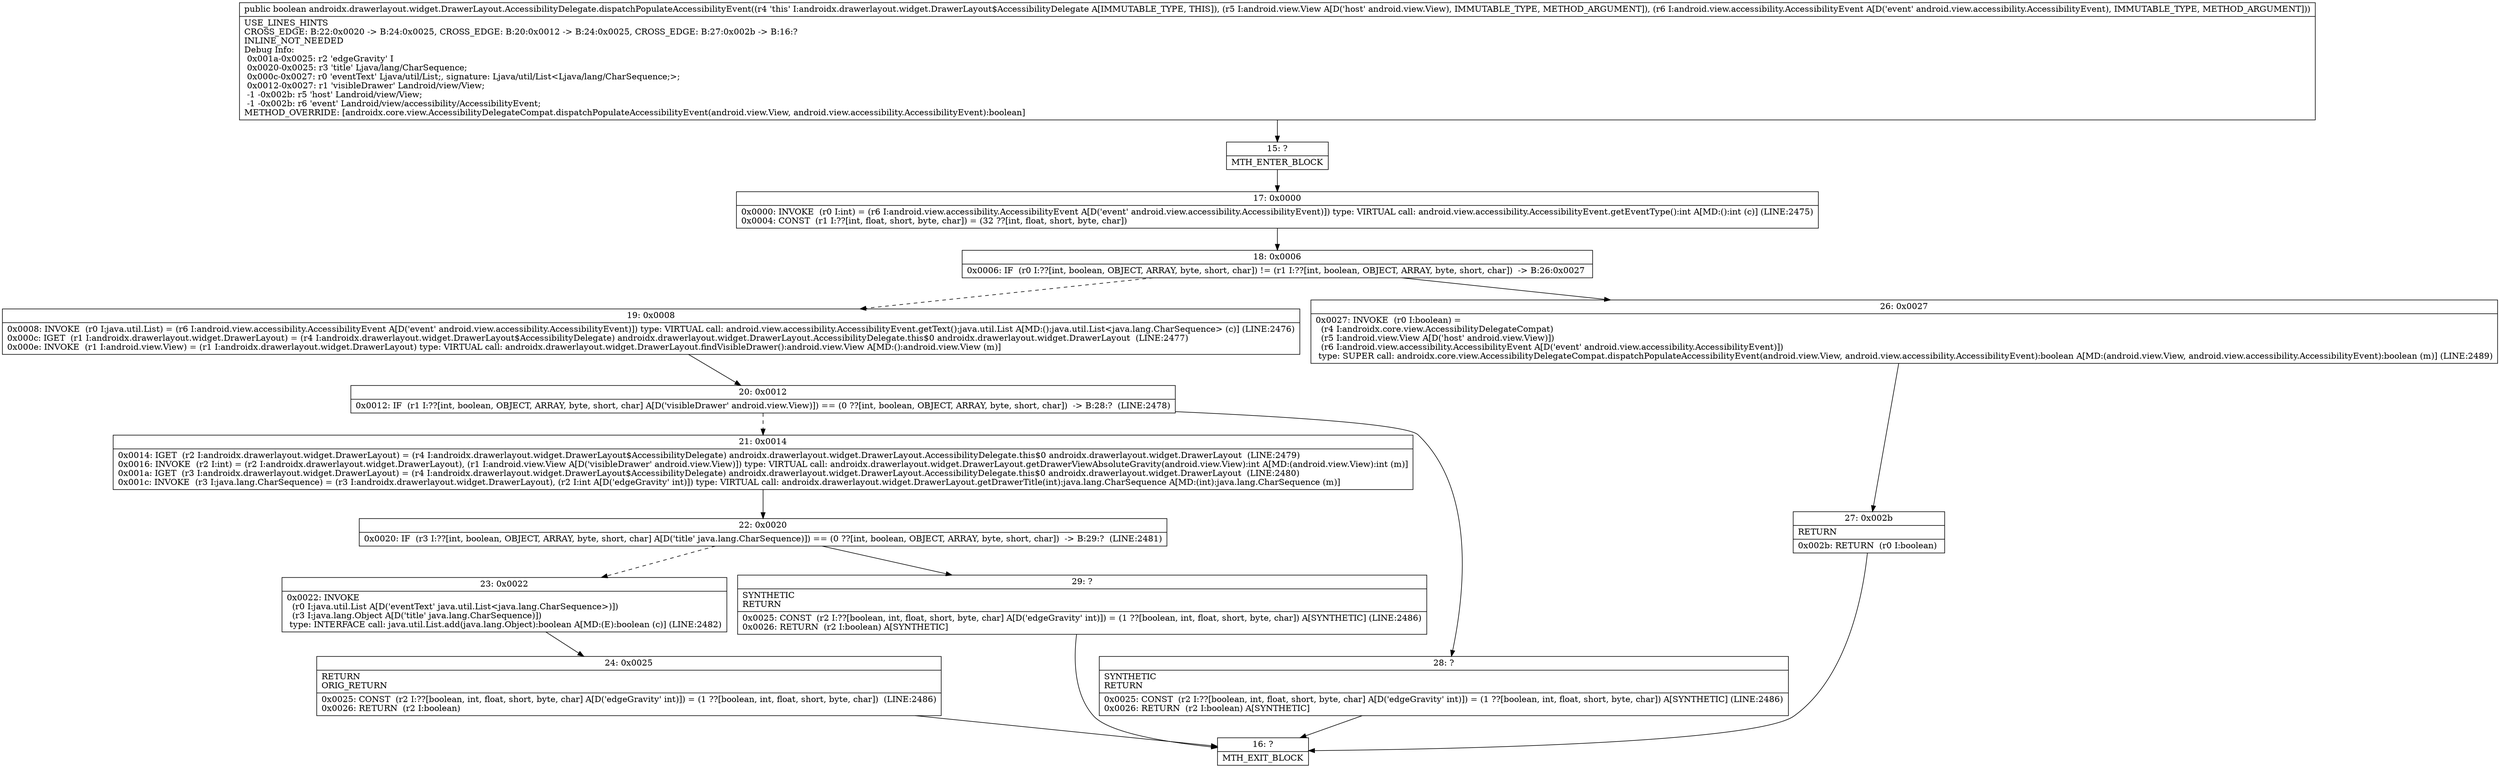 digraph "CFG forandroidx.drawerlayout.widget.DrawerLayout.AccessibilityDelegate.dispatchPopulateAccessibilityEvent(Landroid\/view\/View;Landroid\/view\/accessibility\/AccessibilityEvent;)Z" {
Node_15 [shape=record,label="{15\:\ ?|MTH_ENTER_BLOCK\l}"];
Node_17 [shape=record,label="{17\:\ 0x0000|0x0000: INVOKE  (r0 I:int) = (r6 I:android.view.accessibility.AccessibilityEvent A[D('event' android.view.accessibility.AccessibilityEvent)]) type: VIRTUAL call: android.view.accessibility.AccessibilityEvent.getEventType():int A[MD:():int (c)] (LINE:2475)\l0x0004: CONST  (r1 I:??[int, float, short, byte, char]) = (32 ??[int, float, short, byte, char]) \l}"];
Node_18 [shape=record,label="{18\:\ 0x0006|0x0006: IF  (r0 I:??[int, boolean, OBJECT, ARRAY, byte, short, char]) != (r1 I:??[int, boolean, OBJECT, ARRAY, byte, short, char])  \-\> B:26:0x0027 \l}"];
Node_19 [shape=record,label="{19\:\ 0x0008|0x0008: INVOKE  (r0 I:java.util.List) = (r6 I:android.view.accessibility.AccessibilityEvent A[D('event' android.view.accessibility.AccessibilityEvent)]) type: VIRTUAL call: android.view.accessibility.AccessibilityEvent.getText():java.util.List A[MD:():java.util.List\<java.lang.CharSequence\> (c)] (LINE:2476)\l0x000c: IGET  (r1 I:androidx.drawerlayout.widget.DrawerLayout) = (r4 I:androidx.drawerlayout.widget.DrawerLayout$AccessibilityDelegate) androidx.drawerlayout.widget.DrawerLayout.AccessibilityDelegate.this$0 androidx.drawerlayout.widget.DrawerLayout  (LINE:2477)\l0x000e: INVOKE  (r1 I:android.view.View) = (r1 I:androidx.drawerlayout.widget.DrawerLayout) type: VIRTUAL call: androidx.drawerlayout.widget.DrawerLayout.findVisibleDrawer():android.view.View A[MD:():android.view.View (m)]\l}"];
Node_20 [shape=record,label="{20\:\ 0x0012|0x0012: IF  (r1 I:??[int, boolean, OBJECT, ARRAY, byte, short, char] A[D('visibleDrawer' android.view.View)]) == (0 ??[int, boolean, OBJECT, ARRAY, byte, short, char])  \-\> B:28:?  (LINE:2478)\l}"];
Node_21 [shape=record,label="{21\:\ 0x0014|0x0014: IGET  (r2 I:androidx.drawerlayout.widget.DrawerLayout) = (r4 I:androidx.drawerlayout.widget.DrawerLayout$AccessibilityDelegate) androidx.drawerlayout.widget.DrawerLayout.AccessibilityDelegate.this$0 androidx.drawerlayout.widget.DrawerLayout  (LINE:2479)\l0x0016: INVOKE  (r2 I:int) = (r2 I:androidx.drawerlayout.widget.DrawerLayout), (r1 I:android.view.View A[D('visibleDrawer' android.view.View)]) type: VIRTUAL call: androidx.drawerlayout.widget.DrawerLayout.getDrawerViewAbsoluteGravity(android.view.View):int A[MD:(android.view.View):int (m)]\l0x001a: IGET  (r3 I:androidx.drawerlayout.widget.DrawerLayout) = (r4 I:androidx.drawerlayout.widget.DrawerLayout$AccessibilityDelegate) androidx.drawerlayout.widget.DrawerLayout.AccessibilityDelegate.this$0 androidx.drawerlayout.widget.DrawerLayout  (LINE:2480)\l0x001c: INVOKE  (r3 I:java.lang.CharSequence) = (r3 I:androidx.drawerlayout.widget.DrawerLayout), (r2 I:int A[D('edgeGravity' int)]) type: VIRTUAL call: androidx.drawerlayout.widget.DrawerLayout.getDrawerTitle(int):java.lang.CharSequence A[MD:(int):java.lang.CharSequence (m)]\l}"];
Node_22 [shape=record,label="{22\:\ 0x0020|0x0020: IF  (r3 I:??[int, boolean, OBJECT, ARRAY, byte, short, char] A[D('title' java.lang.CharSequence)]) == (0 ??[int, boolean, OBJECT, ARRAY, byte, short, char])  \-\> B:29:?  (LINE:2481)\l}"];
Node_23 [shape=record,label="{23\:\ 0x0022|0x0022: INVOKE  \l  (r0 I:java.util.List A[D('eventText' java.util.List\<java.lang.CharSequence\>)])\l  (r3 I:java.lang.Object A[D('title' java.lang.CharSequence)])\l type: INTERFACE call: java.util.List.add(java.lang.Object):boolean A[MD:(E):boolean (c)] (LINE:2482)\l}"];
Node_24 [shape=record,label="{24\:\ 0x0025|RETURN\lORIG_RETURN\l|0x0025: CONST  (r2 I:??[boolean, int, float, short, byte, char] A[D('edgeGravity' int)]) = (1 ??[boolean, int, float, short, byte, char])  (LINE:2486)\l0x0026: RETURN  (r2 I:boolean) \l}"];
Node_16 [shape=record,label="{16\:\ ?|MTH_EXIT_BLOCK\l}"];
Node_29 [shape=record,label="{29\:\ ?|SYNTHETIC\lRETURN\l|0x0025: CONST  (r2 I:??[boolean, int, float, short, byte, char] A[D('edgeGravity' int)]) = (1 ??[boolean, int, float, short, byte, char]) A[SYNTHETIC] (LINE:2486)\l0x0026: RETURN  (r2 I:boolean) A[SYNTHETIC]\l}"];
Node_28 [shape=record,label="{28\:\ ?|SYNTHETIC\lRETURN\l|0x0025: CONST  (r2 I:??[boolean, int, float, short, byte, char] A[D('edgeGravity' int)]) = (1 ??[boolean, int, float, short, byte, char]) A[SYNTHETIC] (LINE:2486)\l0x0026: RETURN  (r2 I:boolean) A[SYNTHETIC]\l}"];
Node_26 [shape=record,label="{26\:\ 0x0027|0x0027: INVOKE  (r0 I:boolean) = \l  (r4 I:androidx.core.view.AccessibilityDelegateCompat)\l  (r5 I:android.view.View A[D('host' android.view.View)])\l  (r6 I:android.view.accessibility.AccessibilityEvent A[D('event' android.view.accessibility.AccessibilityEvent)])\l type: SUPER call: androidx.core.view.AccessibilityDelegateCompat.dispatchPopulateAccessibilityEvent(android.view.View, android.view.accessibility.AccessibilityEvent):boolean A[MD:(android.view.View, android.view.accessibility.AccessibilityEvent):boolean (m)] (LINE:2489)\l}"];
Node_27 [shape=record,label="{27\:\ 0x002b|RETURN\l|0x002b: RETURN  (r0 I:boolean) \l}"];
MethodNode[shape=record,label="{public boolean androidx.drawerlayout.widget.DrawerLayout.AccessibilityDelegate.dispatchPopulateAccessibilityEvent((r4 'this' I:androidx.drawerlayout.widget.DrawerLayout$AccessibilityDelegate A[IMMUTABLE_TYPE, THIS]), (r5 I:android.view.View A[D('host' android.view.View), IMMUTABLE_TYPE, METHOD_ARGUMENT]), (r6 I:android.view.accessibility.AccessibilityEvent A[D('event' android.view.accessibility.AccessibilityEvent), IMMUTABLE_TYPE, METHOD_ARGUMENT]))  | USE_LINES_HINTS\lCROSS_EDGE: B:22:0x0020 \-\> B:24:0x0025, CROSS_EDGE: B:20:0x0012 \-\> B:24:0x0025, CROSS_EDGE: B:27:0x002b \-\> B:16:?\lINLINE_NOT_NEEDED\lDebug Info:\l  0x001a\-0x0025: r2 'edgeGravity' I\l  0x0020\-0x0025: r3 'title' Ljava\/lang\/CharSequence;\l  0x000c\-0x0027: r0 'eventText' Ljava\/util\/List;, signature: Ljava\/util\/List\<Ljava\/lang\/CharSequence;\>;\l  0x0012\-0x0027: r1 'visibleDrawer' Landroid\/view\/View;\l  \-1 \-0x002b: r5 'host' Landroid\/view\/View;\l  \-1 \-0x002b: r6 'event' Landroid\/view\/accessibility\/AccessibilityEvent;\lMETHOD_OVERRIDE: [androidx.core.view.AccessibilityDelegateCompat.dispatchPopulateAccessibilityEvent(android.view.View, android.view.accessibility.AccessibilityEvent):boolean]\l}"];
MethodNode -> Node_15;Node_15 -> Node_17;
Node_17 -> Node_18;
Node_18 -> Node_19[style=dashed];
Node_18 -> Node_26;
Node_19 -> Node_20;
Node_20 -> Node_21[style=dashed];
Node_20 -> Node_28;
Node_21 -> Node_22;
Node_22 -> Node_23[style=dashed];
Node_22 -> Node_29;
Node_23 -> Node_24;
Node_24 -> Node_16;
Node_29 -> Node_16;
Node_28 -> Node_16;
Node_26 -> Node_27;
Node_27 -> Node_16;
}


